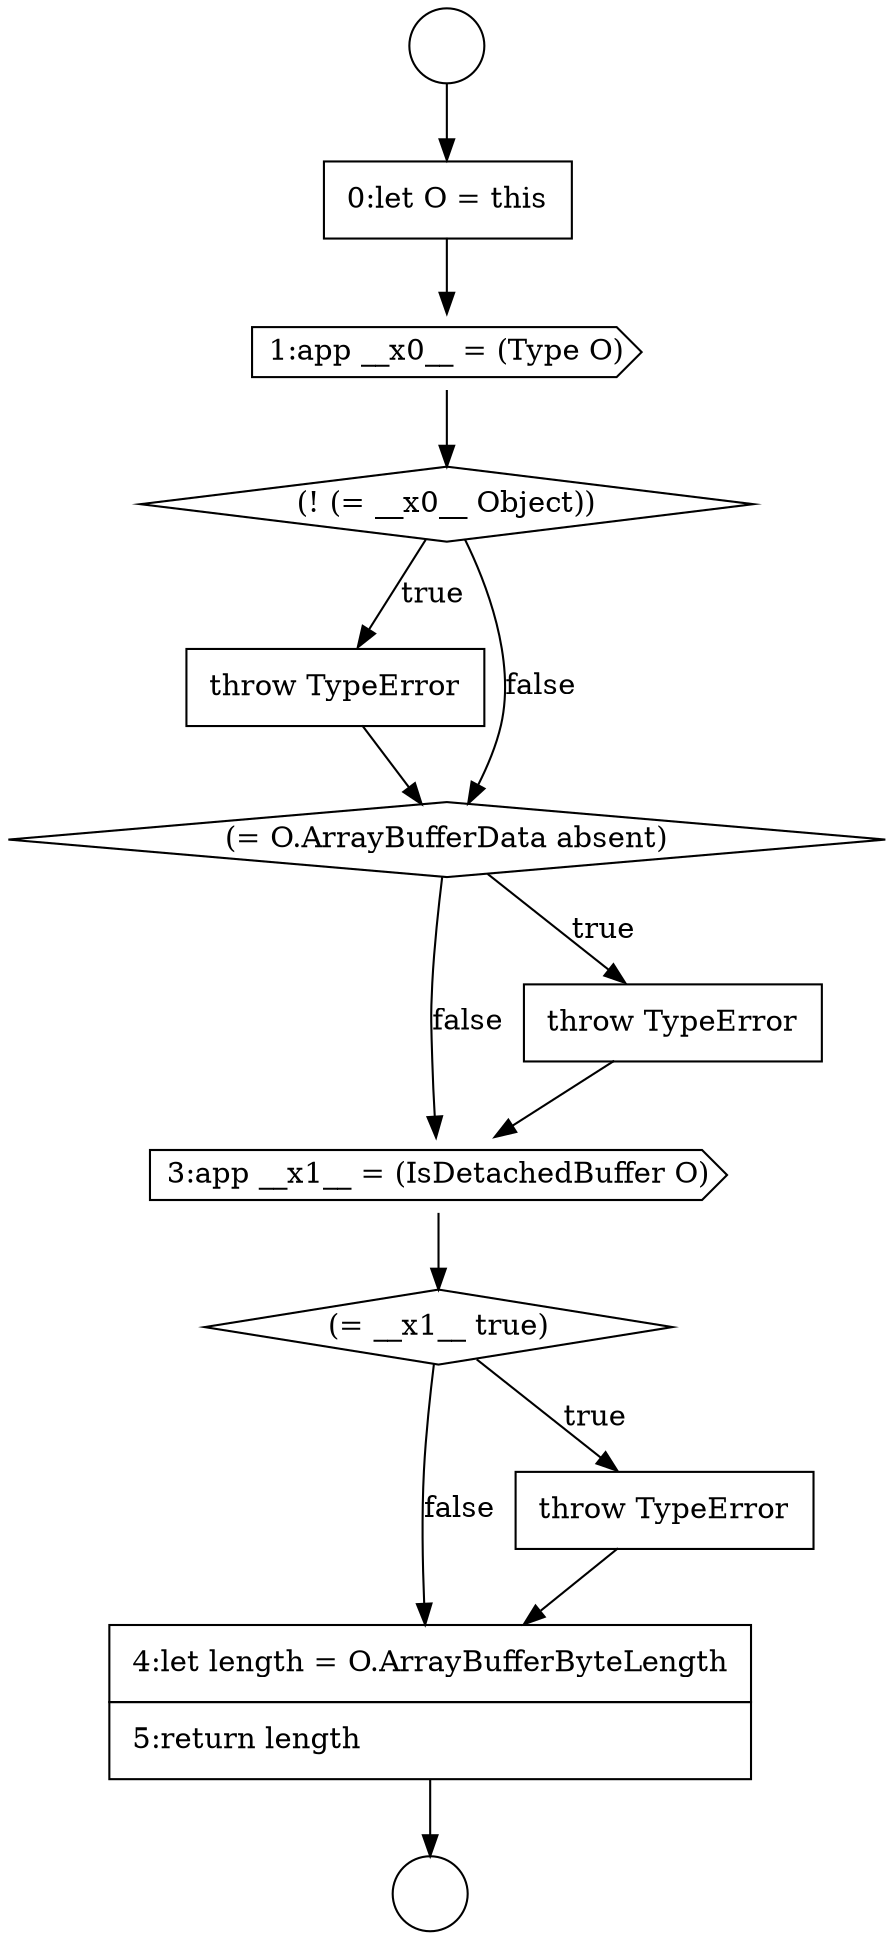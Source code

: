 digraph {
  node15278 [shape=diamond, label=<<font color="black">(! (= __x0__ Object))</font>> color="black" fillcolor="white" style=filled]
  node15282 [shape=cds, label=<<font color="black">3:app __x1__ = (IsDetachedBuffer O)</font>> color="black" fillcolor="white" style=filled]
  node15274 [shape=circle label=" " color="black" fillcolor="white" style=filled]
  node15279 [shape=none, margin=0, label=<<font color="black">
    <table border="0" cellborder="1" cellspacing="0" cellpadding="10">
      <tr><td align="left">throw TypeError</td></tr>
    </table>
  </font>> color="black" fillcolor="white" style=filled]
  node15281 [shape=none, margin=0, label=<<font color="black">
    <table border="0" cellborder="1" cellspacing="0" cellpadding="10">
      <tr><td align="left">throw TypeError</td></tr>
    </table>
  </font>> color="black" fillcolor="white" style=filled]
  node15275 [shape=circle label=" " color="black" fillcolor="white" style=filled]
  node15285 [shape=none, margin=0, label=<<font color="black">
    <table border="0" cellborder="1" cellspacing="0" cellpadding="10">
      <tr><td align="left">4:let length = O.ArrayBufferByteLength</td></tr>
      <tr><td align="left">5:return length</td></tr>
    </table>
  </font>> color="black" fillcolor="white" style=filled]
  node15284 [shape=none, margin=0, label=<<font color="black">
    <table border="0" cellborder="1" cellspacing="0" cellpadding="10">
      <tr><td align="left">throw TypeError</td></tr>
    </table>
  </font>> color="black" fillcolor="white" style=filled]
  node15280 [shape=diamond, label=<<font color="black">(= O.ArrayBufferData absent)</font>> color="black" fillcolor="white" style=filled]
  node15276 [shape=none, margin=0, label=<<font color="black">
    <table border="0" cellborder="1" cellspacing="0" cellpadding="10">
      <tr><td align="left">0:let O = this</td></tr>
    </table>
  </font>> color="black" fillcolor="white" style=filled]
  node15283 [shape=diamond, label=<<font color="black">(= __x1__ true)</font>> color="black" fillcolor="white" style=filled]
  node15277 [shape=cds, label=<<font color="black">1:app __x0__ = (Type O)</font>> color="black" fillcolor="white" style=filled]
  node15281 -> node15282 [ color="black"]
  node15274 -> node15276 [ color="black"]
  node15284 -> node15285 [ color="black"]
  node15285 -> node15275 [ color="black"]
  node15277 -> node15278 [ color="black"]
  node15280 -> node15281 [label=<<font color="black">true</font>> color="black"]
  node15280 -> node15282 [label=<<font color="black">false</font>> color="black"]
  node15278 -> node15279 [label=<<font color="black">true</font>> color="black"]
  node15278 -> node15280 [label=<<font color="black">false</font>> color="black"]
  node15282 -> node15283 [ color="black"]
  node15276 -> node15277 [ color="black"]
  node15279 -> node15280 [ color="black"]
  node15283 -> node15284 [label=<<font color="black">true</font>> color="black"]
  node15283 -> node15285 [label=<<font color="black">false</font>> color="black"]
}
